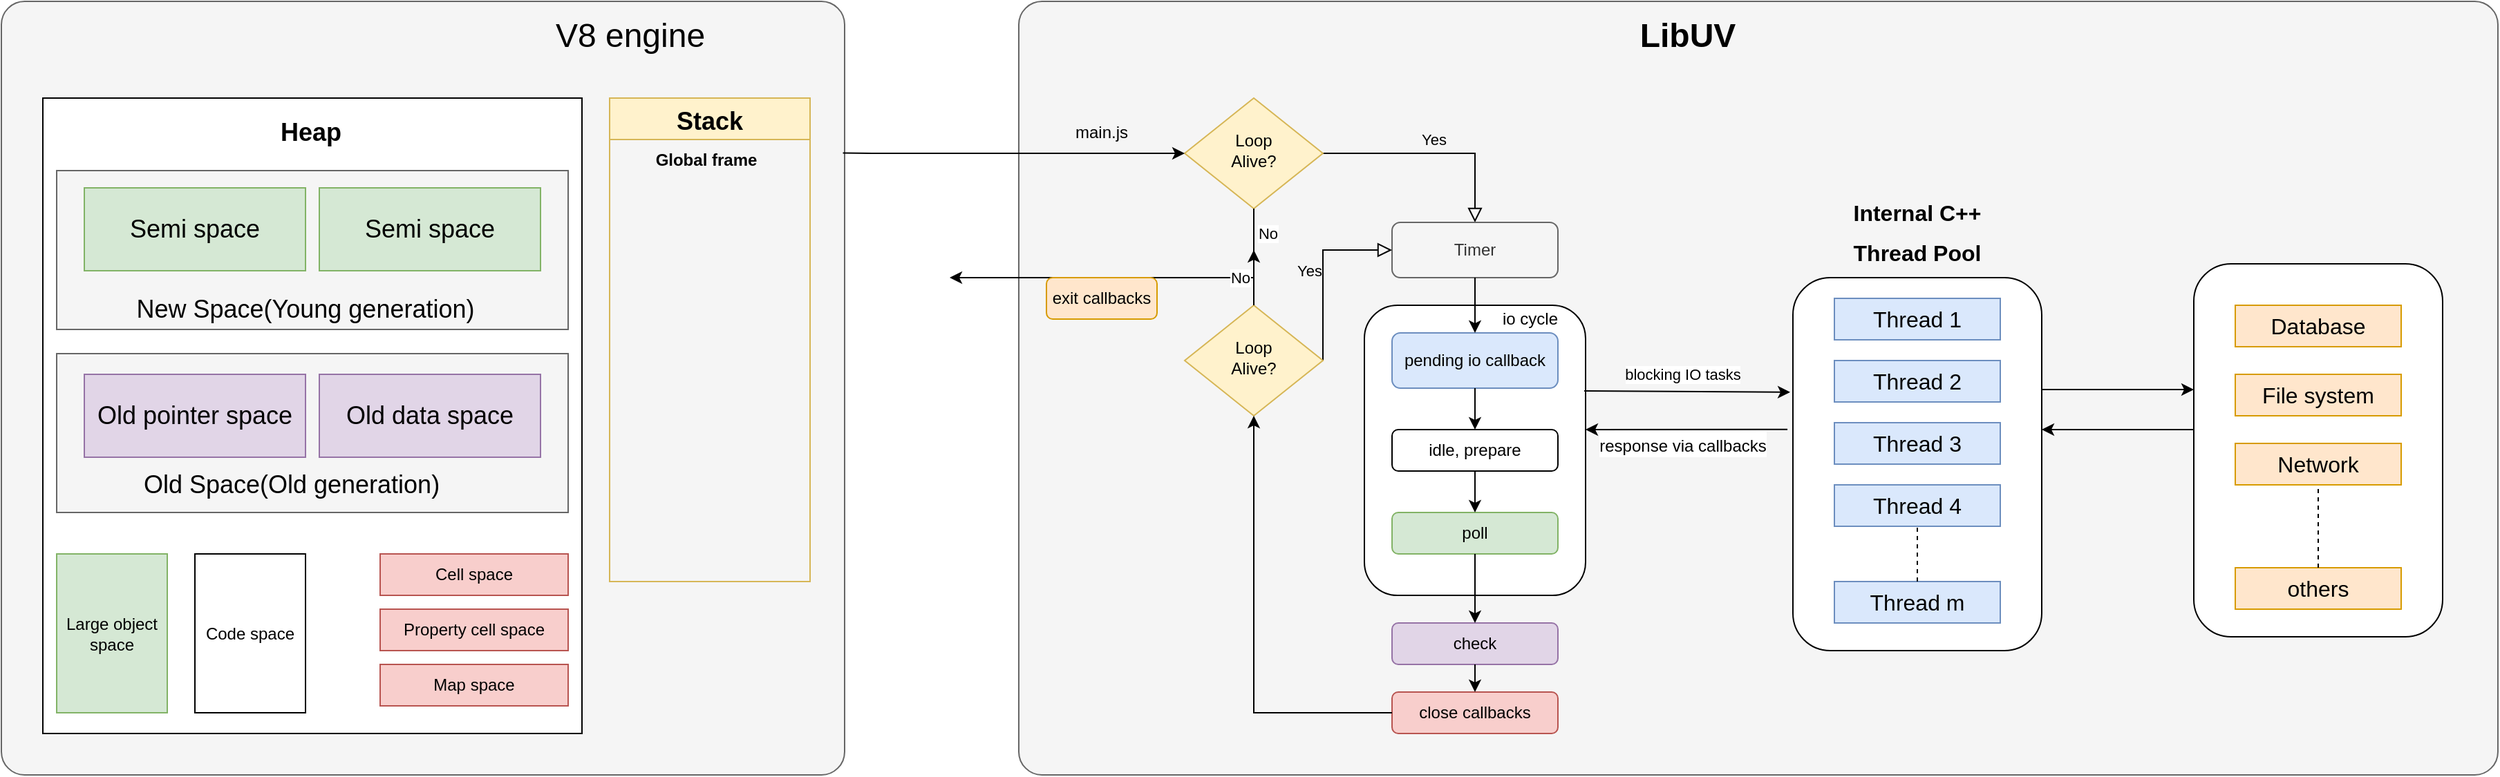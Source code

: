 <mxfile version="15.8.6" type="github">
  <diagram id="C5RBs43oDa-KdzZeNtuy" name="Page-1">
    <mxGraphModel dx="946" dy="560" grid="1" gridSize="10" guides="1" tooltips="1" connect="1" arrows="1" fold="1" page="1" pageScale="1" pageWidth="827" pageHeight="1169" math="0" shadow="0">
      <root>
        <mxCell id="WIyWlLk6GJQsqaUBKTNV-0" />
        <mxCell id="WIyWlLk6GJQsqaUBKTNV-1" parent="WIyWlLk6GJQsqaUBKTNV-0" />
        <mxCell id="hk-bhjeEYd5JpJ-YcEsF-23" value="&lt;blockquote style=&quot;margin: 0px 0px 0px 40px ; border: none ; padding: 0px ; line-height: 1.3&quot;&gt;&lt;br&gt;&lt;/blockquote&gt;" style="rounded=1;whiteSpace=wrap;html=1;fontSize=24;arcSize=3;align=center;fillColor=#f5f5f5;fontColor=#333333;strokeColor=#666666;" vertex="1" parent="WIyWlLk6GJQsqaUBKTNV-1">
          <mxGeometry x="160" y="40" width="610" height="560" as="geometry" />
        </mxCell>
        <mxCell id="hk-bhjeEYd5JpJ-YcEsF-52" value="" style="rounded=1;whiteSpace=wrap;html=1;fontSize=12;arcSize=3;fillColor=#f5f5f5;fontColor=#333333;strokeColor=#666666;" vertex="1" parent="WIyWlLk6GJQsqaUBKTNV-1">
          <mxGeometry x="896" y="40" width="1070" height="560" as="geometry" />
        </mxCell>
        <mxCell id="WIyWlLk6GJQsqaUBKTNV-5" value="Yes" style="edgeStyle=orthogonalEdgeStyle;rounded=0;html=1;jettySize=auto;orthogonalLoop=1;fontSize=11;endArrow=block;endFill=0;endSize=8;strokeWidth=1;shadow=0;labelBackgroundColor=none;" parent="WIyWlLk6GJQsqaUBKTNV-1" source="WIyWlLk6GJQsqaUBKTNV-6" target="WIyWlLk6GJQsqaUBKTNV-7" edge="1">
          <mxGeometry y="10" relative="1" as="geometry">
            <mxPoint as="offset" />
          </mxGeometry>
        </mxCell>
        <mxCell id="WIyWlLk6GJQsqaUBKTNV-6" value="Loop&lt;br&gt;Alive?" style="rhombus;whiteSpace=wrap;html=1;shadow=0;fontFamily=Helvetica;fontSize=12;align=center;strokeWidth=1;spacing=6;spacingTop=-4;fillColor=#fff2cc;strokeColor=#d6b656;" parent="WIyWlLk6GJQsqaUBKTNV-1" vertex="1">
          <mxGeometry x="1016" y="110" width="100" height="80" as="geometry" />
        </mxCell>
        <mxCell id="WIyWlLk6GJQsqaUBKTNV-7" value="Timer" style="rounded=1;whiteSpace=wrap;html=1;fontSize=12;glass=0;strokeWidth=1;shadow=0;fillColor=#f5f5f5;fontColor=#333333;strokeColor=#666666;" parent="WIyWlLk6GJQsqaUBKTNV-1" vertex="1">
          <mxGeometry x="1166" y="200" width="120" height="40" as="geometry" />
        </mxCell>
        <mxCell id="hk-bhjeEYd5JpJ-YcEsF-8" value="i" style="rounded=1;whiteSpace=wrap;html=1;" vertex="1" parent="WIyWlLk6GJQsqaUBKTNV-1">
          <mxGeometry x="1146" y="260" width="160" height="210" as="geometry" />
        </mxCell>
        <mxCell id="WIyWlLk6GJQsqaUBKTNV-9" value="Yes" style="edgeStyle=orthogonalEdgeStyle;rounded=0;html=1;jettySize=auto;orthogonalLoop=1;fontSize=11;endArrow=block;endFill=0;endSize=8;strokeWidth=1;shadow=0;labelBackgroundColor=none;entryX=0;entryY=0.5;entryDx=0;entryDy=0;" parent="WIyWlLk6GJQsqaUBKTNV-1" source="WIyWlLk6GJQsqaUBKTNV-10" target="WIyWlLk6GJQsqaUBKTNV-7" edge="1">
          <mxGeometry y="10" relative="1" as="geometry">
            <mxPoint as="offset" />
            <Array as="points">
              <mxPoint x="1116" y="220" />
            </Array>
          </mxGeometry>
        </mxCell>
        <mxCell id="WIyWlLk6GJQsqaUBKTNV-10" value="Loop&lt;br&gt;Alive?" style="rhombus;whiteSpace=wrap;html=1;shadow=0;fontFamily=Helvetica;fontSize=12;align=center;strokeWidth=1;spacing=6;spacingTop=-4;fillColor=#fff2cc;strokeColor=#d6b656;" parent="WIyWlLk6GJQsqaUBKTNV-1" vertex="1">
          <mxGeometry x="1016" y="260" width="100" height="80" as="geometry" />
        </mxCell>
        <mxCell id="WIyWlLk6GJQsqaUBKTNV-12" value="pending io callback" style="rounded=1;whiteSpace=wrap;html=1;fontSize=12;glass=0;strokeWidth=1;shadow=0;fillColor=#dae8fc;strokeColor=#6c8ebf;" parent="WIyWlLk6GJQsqaUBKTNV-1" vertex="1">
          <mxGeometry x="1166" y="280" width="120" height="40" as="geometry" />
        </mxCell>
        <mxCell id="hk-bhjeEYd5JpJ-YcEsF-1" value="" style="endArrow=classic;html=1;rounded=0;exitX=0.998;exitY=0.196;exitDx=0;exitDy=0;exitPerimeter=0;entryX=0;entryY=0.5;entryDx=0;entryDy=0;" edge="1" parent="WIyWlLk6GJQsqaUBKTNV-1" source="hk-bhjeEYd5JpJ-YcEsF-23" target="WIyWlLk6GJQsqaUBKTNV-6">
          <mxGeometry width="50" height="50" relative="1" as="geometry">
            <mxPoint x="936" y="169.5" as="sourcePoint" />
            <mxPoint x="1016" y="170" as="targetPoint" />
            <Array as="points">
              <mxPoint x="790" y="150" />
            </Array>
          </mxGeometry>
        </mxCell>
        <mxCell id="hk-bhjeEYd5JpJ-YcEsF-3" value="" style="endArrow=classic;html=1;rounded=0;exitX=0.5;exitY=1;exitDx=0;exitDy=0;entryX=0.5;entryY=0;entryDx=0;entryDy=0;" edge="1" parent="WIyWlLk6GJQsqaUBKTNV-1" source="WIyWlLk6GJQsqaUBKTNV-12" target="hk-bhjeEYd5JpJ-YcEsF-7">
          <mxGeometry width="50" height="50" relative="1" as="geometry">
            <mxPoint x="1246" y="310" as="sourcePoint" />
            <mxPoint x="1226" y="350" as="targetPoint" />
          </mxGeometry>
        </mxCell>
        <mxCell id="hk-bhjeEYd5JpJ-YcEsF-4" value="" style="endArrow=classic;html=1;rounded=0;exitX=0.5;exitY=1;exitDx=0;exitDy=0;entryX=0.5;entryY=0;entryDx=0;entryDy=0;" edge="1" parent="WIyWlLk6GJQsqaUBKTNV-1" source="WIyWlLk6GJQsqaUBKTNV-7" target="WIyWlLk6GJQsqaUBKTNV-12">
          <mxGeometry width="50" height="50" relative="1" as="geometry">
            <mxPoint x="1246" y="310" as="sourcePoint" />
            <mxPoint x="1296" y="260" as="targetPoint" />
          </mxGeometry>
        </mxCell>
        <mxCell id="hk-bhjeEYd5JpJ-YcEsF-5" value="No" style="endArrow=classic;html=1;rounded=0;exitX=0.5;exitY=1;exitDx=0;exitDy=0;" edge="1" parent="WIyWlLk6GJQsqaUBKTNV-1" source="WIyWlLk6GJQsqaUBKTNV-6">
          <mxGeometry x="-0.867" y="10" width="50" height="50" relative="1" as="geometry">
            <mxPoint x="976" y="280" as="sourcePoint" />
            <mxPoint x="846" y="240" as="targetPoint" />
            <Array as="points">
              <mxPoint x="1066" y="240" />
            </Array>
            <mxPoint as="offset" />
          </mxGeometry>
        </mxCell>
        <mxCell id="hk-bhjeEYd5JpJ-YcEsF-6" value="" style="endArrow=classic;html=1;rounded=0;exitX=0.5;exitY=0;exitDx=0;exitDy=0;" edge="1" parent="WIyWlLk6GJQsqaUBKTNV-1" source="WIyWlLk6GJQsqaUBKTNV-10">
          <mxGeometry width="50" height="50" relative="1" as="geometry">
            <mxPoint x="1246" y="310" as="sourcePoint" />
            <mxPoint x="1066" y="220" as="targetPoint" />
          </mxGeometry>
        </mxCell>
        <mxCell id="hk-bhjeEYd5JpJ-YcEsF-13" value="No" style="edgeLabel;html=1;align=center;verticalAlign=middle;resizable=0;points=[];" vertex="1" connectable="0" parent="hk-bhjeEYd5JpJ-YcEsF-6">
          <mxGeometry x="-0.05" y="2" relative="1" as="geometry">
            <mxPoint x="-8" y="-1" as="offset" />
          </mxGeometry>
        </mxCell>
        <mxCell id="hk-bhjeEYd5JpJ-YcEsF-7" value="idle, prepare" style="rounded=1;whiteSpace=wrap;html=1;fontSize=12;glass=0;strokeWidth=1;shadow=0;" vertex="1" parent="WIyWlLk6GJQsqaUBKTNV-1">
          <mxGeometry x="1166" y="350" width="120" height="30" as="geometry" />
        </mxCell>
        <mxCell id="hk-bhjeEYd5JpJ-YcEsF-10" value="poll" style="rounded=1;whiteSpace=wrap;html=1;fontSize=12;glass=0;strokeWidth=1;shadow=0;fillColor=#d5e8d4;strokeColor=#82b366;" vertex="1" parent="WIyWlLk6GJQsqaUBKTNV-1">
          <mxGeometry x="1166" y="410" width="120" height="30" as="geometry" />
        </mxCell>
        <mxCell id="hk-bhjeEYd5JpJ-YcEsF-11" value="" style="endArrow=classic;html=1;rounded=0;exitX=0.5;exitY=1;exitDx=0;exitDy=0;entryX=0.5;entryY=0;entryDx=0;entryDy=0;" edge="1" parent="WIyWlLk6GJQsqaUBKTNV-1" source="hk-bhjeEYd5JpJ-YcEsF-7" target="hk-bhjeEYd5JpJ-YcEsF-10">
          <mxGeometry width="50" height="50" relative="1" as="geometry">
            <mxPoint x="1236" y="340" as="sourcePoint" />
            <mxPoint x="1226" y="410" as="targetPoint" />
          </mxGeometry>
        </mxCell>
        <mxCell id="hk-bhjeEYd5JpJ-YcEsF-12" value="io cycle" style="text;html=1;strokeColor=none;fillColor=none;align=center;verticalAlign=middle;whiteSpace=wrap;rounded=0;" vertex="1" parent="WIyWlLk6GJQsqaUBKTNV-1">
          <mxGeometry x="1236" y="260" width="60" height="20" as="geometry" />
        </mxCell>
        <mxCell id="hk-bhjeEYd5JpJ-YcEsF-15" value="exit callbacks" style="rounded=1;whiteSpace=wrap;html=1;fontSize=12;glass=0;strokeWidth=1;shadow=0;fillColor=#ffe6cc;strokeColor=#d79b00;" vertex="1" parent="WIyWlLk6GJQsqaUBKTNV-1">
          <mxGeometry x="916" y="240" width="80" height="30" as="geometry" />
        </mxCell>
        <mxCell id="hk-bhjeEYd5JpJ-YcEsF-16" value="check" style="rounded=1;whiteSpace=wrap;html=1;fontSize=12;glass=0;strokeWidth=1;shadow=0;fillColor=#e1d5e7;strokeColor=#9673a6;" vertex="1" parent="WIyWlLk6GJQsqaUBKTNV-1">
          <mxGeometry x="1166" y="490" width="120" height="30" as="geometry" />
        </mxCell>
        <mxCell id="hk-bhjeEYd5JpJ-YcEsF-17" value="" style="endArrow=classic;html=1;rounded=0;exitX=0.5;exitY=1;exitDx=0;exitDy=0;entryX=0.5;entryY=0;entryDx=0;entryDy=0;" edge="1" parent="WIyWlLk6GJQsqaUBKTNV-1" source="hk-bhjeEYd5JpJ-YcEsF-10" target="hk-bhjeEYd5JpJ-YcEsF-16">
          <mxGeometry width="50" height="50" relative="1" as="geometry">
            <mxPoint x="1206" y="400" as="sourcePoint" />
            <mxPoint x="1256" y="350" as="targetPoint" />
          </mxGeometry>
        </mxCell>
        <mxCell id="hk-bhjeEYd5JpJ-YcEsF-18" value="close callbacks" style="rounded=1;whiteSpace=wrap;html=1;fontSize=12;glass=0;strokeWidth=1;shadow=0;fillColor=#f8cecc;strokeColor=#b85450;" vertex="1" parent="WIyWlLk6GJQsqaUBKTNV-1">
          <mxGeometry x="1166" y="540" width="120" height="30" as="geometry" />
        </mxCell>
        <mxCell id="hk-bhjeEYd5JpJ-YcEsF-19" value="" style="endArrow=classic;html=1;rounded=0;exitX=0.5;exitY=1;exitDx=0;exitDy=0;entryX=0.5;entryY=0;entryDx=0;entryDy=0;" edge="1" parent="WIyWlLk6GJQsqaUBKTNV-1" source="hk-bhjeEYd5JpJ-YcEsF-16" target="hk-bhjeEYd5JpJ-YcEsF-18">
          <mxGeometry width="50" height="50" relative="1" as="geometry">
            <mxPoint x="1236" y="450" as="sourcePoint" />
            <mxPoint x="1236" y="500" as="targetPoint" />
          </mxGeometry>
        </mxCell>
        <mxCell id="hk-bhjeEYd5JpJ-YcEsF-20" value="" style="endArrow=classic;html=1;rounded=0;exitX=0;exitY=0.5;exitDx=0;exitDy=0;entryX=0.5;entryY=1;entryDx=0;entryDy=0;" edge="1" parent="WIyWlLk6GJQsqaUBKTNV-1" source="hk-bhjeEYd5JpJ-YcEsF-18" target="WIyWlLk6GJQsqaUBKTNV-10">
          <mxGeometry width="50" height="50" relative="1" as="geometry">
            <mxPoint x="1236" y="450" as="sourcePoint" />
            <mxPoint x="1236" y="500" as="targetPoint" />
            <Array as="points">
              <mxPoint x="1066" y="555" />
            </Array>
          </mxGeometry>
        </mxCell>
        <mxCell id="hk-bhjeEYd5JpJ-YcEsF-21" value="main.js" style="text;html=1;strokeColor=none;fillColor=none;align=center;verticalAlign=middle;whiteSpace=wrap;rounded=0;" vertex="1" parent="WIyWlLk6GJQsqaUBKTNV-1">
          <mxGeometry x="926" y="120" width="60" height="30" as="geometry" />
        </mxCell>
        <mxCell id="hk-bhjeEYd5JpJ-YcEsF-22" value="&lt;b&gt;&lt;font style=&quot;font-size: 24px&quot;&gt;LibUV&lt;/font&gt;&lt;/b&gt;" style="text;html=1;strokeColor=none;fillColor=none;align=center;verticalAlign=middle;whiteSpace=wrap;rounded=0;" vertex="1" parent="WIyWlLk6GJQsqaUBKTNV-1">
          <mxGeometry x="1350" y="50" width="60" height="30" as="geometry" />
        </mxCell>
        <mxCell id="hk-bhjeEYd5JpJ-YcEsF-25" value="" style="rounded=1;whiteSpace=wrap;html=1;fontSize=24;" vertex="1" parent="WIyWlLk6GJQsqaUBKTNV-1">
          <mxGeometry x="1456" y="240" width="180" height="270" as="geometry" />
        </mxCell>
        <mxCell id="hk-bhjeEYd5JpJ-YcEsF-26" value="&lt;font style=&quot;font-size: 16px&quot;&gt;&lt;b style=&quot;line-height: 0.5&quot;&gt;Internal C++ &lt;br&gt;Thread Pool&lt;/b&gt;&lt;/font&gt;" style="text;html=1;strokeColor=none;fillColor=none;align=center;verticalAlign=middle;whiteSpace=wrap;rounded=0;fontSize=24;" vertex="1" parent="WIyWlLk6GJQsqaUBKTNV-1">
          <mxGeometry x="1466" y="180" width="160" height="50" as="geometry" />
        </mxCell>
        <mxCell id="hk-bhjeEYd5JpJ-YcEsF-28" value="Thread 1" style="rounded=0;whiteSpace=wrap;html=1;fontSize=16;fillColor=#dae8fc;strokeColor=#6c8ebf;" vertex="1" parent="WIyWlLk6GJQsqaUBKTNV-1">
          <mxGeometry x="1486" y="255" width="120" height="30" as="geometry" />
        </mxCell>
        <mxCell id="hk-bhjeEYd5JpJ-YcEsF-29" value="Thread 2" style="rounded=0;whiteSpace=wrap;html=1;fontSize=16;fillColor=#dae8fc;strokeColor=#6c8ebf;" vertex="1" parent="WIyWlLk6GJQsqaUBKTNV-1">
          <mxGeometry x="1486" y="300" width="120" height="30" as="geometry" />
        </mxCell>
        <mxCell id="hk-bhjeEYd5JpJ-YcEsF-30" value="Thread 3" style="rounded=0;whiteSpace=wrap;html=1;fontSize=16;fillColor=#dae8fc;strokeColor=#6c8ebf;" vertex="1" parent="WIyWlLk6GJQsqaUBKTNV-1">
          <mxGeometry x="1486" y="345" width="120" height="30" as="geometry" />
        </mxCell>
        <mxCell id="hk-bhjeEYd5JpJ-YcEsF-31" value="Thread 4" style="rounded=0;whiteSpace=wrap;html=1;fontSize=16;fillColor=#dae8fc;strokeColor=#6c8ebf;" vertex="1" parent="WIyWlLk6GJQsqaUBKTNV-1">
          <mxGeometry x="1486" y="390" width="120" height="30" as="geometry" />
        </mxCell>
        <mxCell id="hk-bhjeEYd5JpJ-YcEsF-32" value="Thread m" style="rounded=0;whiteSpace=wrap;html=1;fontSize=16;fillColor=#dae8fc;strokeColor=#6c8ebf;" vertex="1" parent="WIyWlLk6GJQsqaUBKTNV-1">
          <mxGeometry x="1486" y="460" width="120" height="30" as="geometry" />
        </mxCell>
        <mxCell id="hk-bhjeEYd5JpJ-YcEsF-33" value="" style="endArrow=none;dashed=1;html=1;rounded=0;fontSize=16;exitX=0.5;exitY=0;exitDx=0;exitDy=0;entryX=0.5;entryY=1;entryDx=0;entryDy=0;" edge="1" parent="WIyWlLk6GJQsqaUBKTNV-1" source="hk-bhjeEYd5JpJ-YcEsF-32" target="hk-bhjeEYd5JpJ-YcEsF-31">
          <mxGeometry width="50" height="50" relative="1" as="geometry">
            <mxPoint x="1536" y="460" as="sourcePoint" />
            <mxPoint x="1586" y="410" as="targetPoint" />
            <Array as="points" />
          </mxGeometry>
        </mxCell>
        <mxCell id="hk-bhjeEYd5JpJ-YcEsF-36" value="blocking IO tasks" style="endArrow=classic;html=1;rounded=0;exitX=0.994;exitY=0.295;exitDx=0;exitDy=0;exitPerimeter=0;entryX=-0.011;entryY=0.307;entryDx=0;entryDy=0;entryPerimeter=0;" edge="1" parent="WIyWlLk6GJQsqaUBKTNV-1" source="hk-bhjeEYd5JpJ-YcEsF-8" target="hk-bhjeEYd5JpJ-YcEsF-25">
          <mxGeometry x="-0.048" y="12" width="50" height="50" relative="1" as="geometry">
            <mxPoint x="1300.88" y="313.96" as="sourcePoint" />
            <mxPoint x="1366" y="340" as="targetPoint" />
            <mxPoint as="offset" />
          </mxGeometry>
        </mxCell>
        <mxCell id="hk-bhjeEYd5JpJ-YcEsF-37" value="&lt;font style=&quot;font-size: 12px&quot;&gt;response via callbacks&lt;/font&gt;" style="endArrow=classic;html=1;rounded=0;fontSize=16;exitX=-0.022;exitY=0.407;exitDx=0;exitDy=0;exitPerimeter=0;" edge="1" parent="WIyWlLk6GJQsqaUBKTNV-1" source="hk-bhjeEYd5JpJ-YcEsF-25">
          <mxGeometry x="0.042" y="10" width="50" height="50" relative="1" as="geometry">
            <mxPoint x="1376" y="320" as="sourcePoint" />
            <mxPoint x="1306" y="350" as="targetPoint" />
            <mxPoint as="offset" />
          </mxGeometry>
        </mxCell>
        <mxCell id="hk-bhjeEYd5JpJ-YcEsF-38" value="" style="rounded=1;whiteSpace=wrap;html=1;fontSize=24;" vertex="1" parent="WIyWlLk6GJQsqaUBKTNV-1">
          <mxGeometry x="1746" y="230" width="180" height="270" as="geometry" />
        </mxCell>
        <mxCell id="hk-bhjeEYd5JpJ-YcEsF-39" value="Database" style="rounded=0;whiteSpace=wrap;html=1;fontSize=16;fillColor=#ffe6cc;strokeColor=#d79b00;" vertex="1" parent="WIyWlLk6GJQsqaUBKTNV-1">
          <mxGeometry x="1776" y="260" width="120" height="30" as="geometry" />
        </mxCell>
        <mxCell id="hk-bhjeEYd5JpJ-YcEsF-40" value="" style="endArrow=classic;html=1;rounded=0;" edge="1" parent="WIyWlLk6GJQsqaUBKTNV-1">
          <mxGeometry x="-0.048" y="12" width="50" height="50" relative="1" as="geometry">
            <mxPoint x="1636" y="321" as="sourcePoint" />
            <mxPoint x="1746" y="321" as="targetPoint" />
            <mxPoint as="offset" />
          </mxGeometry>
        </mxCell>
        <mxCell id="hk-bhjeEYd5JpJ-YcEsF-41" value="" style="endArrow=classic;html=1;rounded=0;fontSize=16;" edge="1" parent="WIyWlLk6GJQsqaUBKTNV-1">
          <mxGeometry x="0.042" y="10" width="50" height="50" relative="1" as="geometry">
            <mxPoint x="1746" y="350" as="sourcePoint" />
            <mxPoint x="1636" y="350" as="targetPoint" />
            <mxPoint as="offset" />
          </mxGeometry>
        </mxCell>
        <mxCell id="hk-bhjeEYd5JpJ-YcEsF-42" value="File system" style="rounded=0;whiteSpace=wrap;html=1;fontSize=16;fillColor=#ffe6cc;strokeColor=#d79b00;" vertex="1" parent="WIyWlLk6GJQsqaUBKTNV-1">
          <mxGeometry x="1776" y="310" width="120" height="30" as="geometry" />
        </mxCell>
        <mxCell id="hk-bhjeEYd5JpJ-YcEsF-43" value="Network" style="rounded=0;whiteSpace=wrap;html=1;fontSize=16;fillColor=#ffe6cc;strokeColor=#d79b00;" vertex="1" parent="WIyWlLk6GJQsqaUBKTNV-1">
          <mxGeometry x="1776" y="360" width="120" height="30" as="geometry" />
        </mxCell>
        <mxCell id="hk-bhjeEYd5JpJ-YcEsF-44" value="others" style="rounded=0;whiteSpace=wrap;html=1;fontSize=16;fillColor=#ffe6cc;strokeColor=#d79b00;" vertex="1" parent="WIyWlLk6GJQsqaUBKTNV-1">
          <mxGeometry x="1776" y="450" width="120" height="30" as="geometry" />
        </mxCell>
        <mxCell id="hk-bhjeEYd5JpJ-YcEsF-45" value="" style="endArrow=none;dashed=1;html=1;rounded=0;fontSize=16;entryX=0.5;entryY=1;entryDx=0;entryDy=0;exitX=0.5;exitY=0;exitDx=0;exitDy=0;" edge="1" parent="WIyWlLk6GJQsqaUBKTNV-1" source="hk-bhjeEYd5JpJ-YcEsF-44" target="hk-bhjeEYd5JpJ-YcEsF-43">
          <mxGeometry width="50" height="50" relative="1" as="geometry">
            <mxPoint x="1573" y="480" as="sourcePoint" />
            <mxPoint x="1573" y="430" as="targetPoint" />
            <Array as="points">
              <mxPoint x="1836" y="420" />
            </Array>
          </mxGeometry>
        </mxCell>
        <object label="Stack" id="hk-bhjeEYd5JpJ-YcEsF-46">
          <mxCell style="swimlane;fontStyle=1;childLayout=stackLayout;horizontal=1;startSize=30;horizontalStack=0;resizeParent=1;resizeParentMax=0;resizeLast=0;collapsible=1;marginBottom=0;fontSize=18;flipH=1;fillColor=#fff2cc;strokeColor=#d6b656;" vertex="1" parent="WIyWlLk6GJQsqaUBKTNV-1">
            <mxGeometry x="600" y="110" width="145" height="350" as="geometry">
              <mxRectangle x="125" y="130" width="60" height="30" as="alternateBounds" />
            </mxGeometry>
          </mxCell>
        </object>
        <mxCell id="hk-bhjeEYd5JpJ-YcEsF-53" value="" style="rounded=0;whiteSpace=wrap;html=1;fontSize=12;" vertex="1" parent="WIyWlLk6GJQsqaUBKTNV-1">
          <mxGeometry x="190" y="110" width="390" height="460" as="geometry" />
        </mxCell>
        <mxCell id="hk-bhjeEYd5JpJ-YcEsF-24" value="V8 engine" style="text;html=1;strokeColor=none;fillColor=none;align=center;verticalAlign=middle;whiteSpace=wrap;rounded=0;fontSize=24;" vertex="1" parent="WIyWlLk6GJQsqaUBKTNV-1">
          <mxGeometry x="530" y="50" width="170" height="30" as="geometry" />
        </mxCell>
        <mxCell id="hk-bhjeEYd5JpJ-YcEsF-57" value="Global frame" style="text;html=1;strokeColor=none;fillColor=none;align=center;verticalAlign=middle;whiteSpace=wrap;rounded=0;fontSize=12;fontStyle=1" vertex="1" parent="WIyWlLk6GJQsqaUBKTNV-1">
          <mxGeometry x="630" y="140" width="80" height="30" as="geometry" />
        </mxCell>
        <mxCell id="hk-bhjeEYd5JpJ-YcEsF-58" value="" style="rounded=0;whiteSpace=wrap;html=1;fontSize=12;fillColor=#f5f5f5;fontColor=#333333;strokeColor=#666666;" vertex="1" parent="WIyWlLk6GJQsqaUBKTNV-1">
          <mxGeometry x="200" y="162.5" width="370" height="115" as="geometry" />
        </mxCell>
        <mxCell id="hk-bhjeEYd5JpJ-YcEsF-59" value="" style="rounded=0;whiteSpace=wrap;html=1;fontSize=12;fillColor=#f5f5f5;fontColor=#333333;strokeColor=#666666;" vertex="1" parent="WIyWlLk6GJQsqaUBKTNV-1">
          <mxGeometry x="200" y="295" width="370" height="115" as="geometry" />
        </mxCell>
        <mxCell id="hk-bhjeEYd5JpJ-YcEsF-60" value="Large object space" style="rounded=0;whiteSpace=wrap;html=1;fontSize=12;fillColor=#d5e8d4;strokeColor=#82b366;" vertex="1" parent="WIyWlLk6GJQsqaUBKTNV-1">
          <mxGeometry x="200" y="440" width="80" height="115" as="geometry" />
        </mxCell>
        <mxCell id="hk-bhjeEYd5JpJ-YcEsF-61" value="&lt;b&gt;&lt;font style=&quot;font-size: 18px&quot;&gt;Heap&lt;/font&gt;&lt;/b&gt;" style="text;html=1;strokeColor=none;fillColor=none;align=center;verticalAlign=middle;whiteSpace=wrap;rounded=0;fontSize=12;" vertex="1" parent="WIyWlLk6GJQsqaUBKTNV-1">
          <mxGeometry x="354" y="120" width="60" height="30" as="geometry" />
        </mxCell>
        <mxCell id="hk-bhjeEYd5JpJ-YcEsF-62" value="Code space" style="rounded=0;whiteSpace=wrap;html=1;fontSize=12;" vertex="1" parent="WIyWlLk6GJQsqaUBKTNV-1">
          <mxGeometry x="300" y="440" width="80" height="115" as="geometry" />
        </mxCell>
        <mxCell id="hk-bhjeEYd5JpJ-YcEsF-63" value="Cell space" style="rounded=0;whiteSpace=wrap;html=1;fontSize=12;fillColor=#f8cecc;strokeColor=#b85450;" vertex="1" parent="WIyWlLk6GJQsqaUBKTNV-1">
          <mxGeometry x="434" y="440" width="136" height="30" as="geometry" />
        </mxCell>
        <mxCell id="hk-bhjeEYd5JpJ-YcEsF-64" value="Property cell space" style="rounded=0;whiteSpace=wrap;html=1;fontSize=12;fillColor=#f8cecc;strokeColor=#b85450;" vertex="1" parent="WIyWlLk6GJQsqaUBKTNV-1">
          <mxGeometry x="434" y="480" width="136" height="30" as="geometry" />
        </mxCell>
        <mxCell id="hk-bhjeEYd5JpJ-YcEsF-66" value="Map space" style="rounded=0;whiteSpace=wrap;html=1;fontSize=12;fillColor=#f8cecc;strokeColor=#b85450;" vertex="1" parent="WIyWlLk6GJQsqaUBKTNV-1">
          <mxGeometry x="434" y="520" width="136" height="30" as="geometry" />
        </mxCell>
        <mxCell id="hk-bhjeEYd5JpJ-YcEsF-69" value="Semi space" style="rounded=0;whiteSpace=wrap;html=1;fontSize=18;fillColor=#d5e8d4;strokeColor=#82b366;" vertex="1" parent="WIyWlLk6GJQsqaUBKTNV-1">
          <mxGeometry x="220" y="175" width="160" height="60" as="geometry" />
        </mxCell>
        <mxCell id="hk-bhjeEYd5JpJ-YcEsF-71" value="Semi space" style="rounded=0;whiteSpace=wrap;html=1;fontSize=18;fillColor=#d5e8d4;strokeColor=#82b366;" vertex="1" parent="WIyWlLk6GJQsqaUBKTNV-1">
          <mxGeometry x="390" y="175" width="160" height="60" as="geometry" />
        </mxCell>
        <mxCell id="hk-bhjeEYd5JpJ-YcEsF-73" value="New Space(Young generation)" style="text;html=1;strokeColor=none;fillColor=none;align=center;verticalAlign=middle;whiteSpace=wrap;rounded=0;fontSize=18;" vertex="1" parent="WIyWlLk6GJQsqaUBKTNV-1">
          <mxGeometry x="250" y="247.5" width="260" height="30" as="geometry" />
        </mxCell>
        <mxCell id="hk-bhjeEYd5JpJ-YcEsF-74" value="Old Space(Old generation)" style="text;html=1;strokeColor=none;fillColor=none;align=center;verticalAlign=middle;whiteSpace=wrap;rounded=0;fontSize=18;" vertex="1" parent="WIyWlLk6GJQsqaUBKTNV-1">
          <mxGeometry x="240" y="375" width="260" height="30" as="geometry" />
        </mxCell>
        <mxCell id="hk-bhjeEYd5JpJ-YcEsF-75" value="Old pointer space" style="rounded=0;whiteSpace=wrap;html=1;fontSize=18;fillColor=#e1d5e7;strokeColor=#9673a6;" vertex="1" parent="WIyWlLk6GJQsqaUBKTNV-1">
          <mxGeometry x="220" y="310" width="160" height="60" as="geometry" />
        </mxCell>
        <mxCell id="hk-bhjeEYd5JpJ-YcEsF-76" value="Old data space" style="rounded=0;whiteSpace=wrap;html=1;fontSize=18;fillColor=#e1d5e7;strokeColor=#9673a6;" vertex="1" parent="WIyWlLk6GJQsqaUBKTNV-1">
          <mxGeometry x="390" y="310" width="160" height="60" as="geometry" />
        </mxCell>
      </root>
    </mxGraphModel>
  </diagram>
</mxfile>
